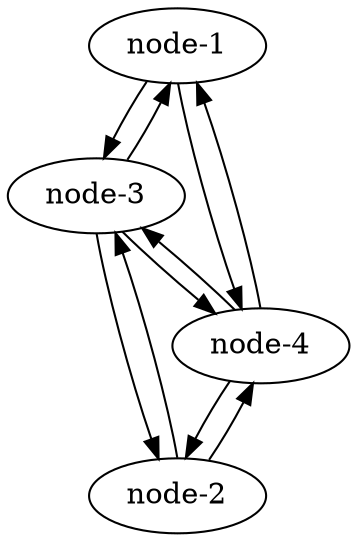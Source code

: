 strict digraph  {
"node-1";
"node-2";
"node-3";
"node-4";
"node-1" -> "node-3";
"node-1" -> "node-4";
"node-2" -> "node-3";
"node-2" -> "node-4";
"node-3" -> "node-1";
"node-3" -> "node-2";
"node-3" -> "node-4";
"node-4" -> "node-1";
"node-4" -> "node-2";
"node-4" -> "node-3";
}
